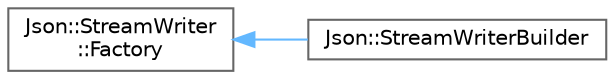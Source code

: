 digraph "Graphical Class Hierarchy"
{
 // LATEX_PDF_SIZE
  bgcolor="transparent";
  edge [fontname=Helvetica,fontsize=10,labelfontname=Helvetica,labelfontsize=10];
  node [fontname=Helvetica,fontsize=10,shape=box,height=0.2,width=0.4];
  rankdir="LR";
  Node0 [label="Json::StreamWriter\l::Factory",height=0.2,width=0.4,color="grey40", fillcolor="white", style="filled",URL="$class_json_1_1_stream_writer_1_1_factory.html",tooltip="A simple abstract factory."];
  Node0 -> Node1 [dir="back",color="steelblue1",style="solid"];
  Node1 [label="Json::StreamWriterBuilder",height=0.2,width=0.4,color="grey40", fillcolor="white", style="filled",URL="$class_json_1_1_stream_writer_builder.html",tooltip="Build a StreamWriter implementation."];
}
